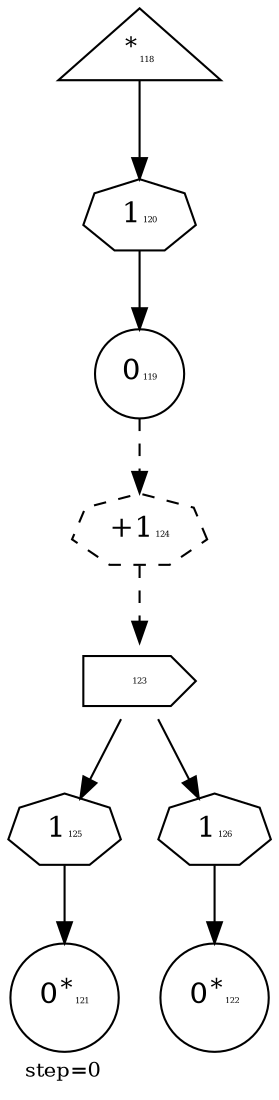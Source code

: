 digraph {
  graph  [labelloc=bottom,labeljust=left,fontsize="10",label="step=0"];
  "118" [shape=triangle,peripheries="1",label=<<SUP>*</SUP><FONT POINT-SIZE='4'>118</FONT>>,labelfontcolor=black,color=black];
  "119" [shape=circle,peripheries="1",label=<0<FONT POINT-SIZE='4'>119</FONT>>,labelfontcolor=black,color=black];
  "121" [shape=circle,peripheries="1",label=<0<SUP>*</SUP><FONT POINT-SIZE='4'>121</FONT>>,labelfontcolor=black,color=black];
  "122" [shape=circle,peripheries="1",label=<0<SUP>*</SUP><FONT POINT-SIZE='4'>122</FONT>>,labelfontcolor=black,color=black];
  "123" [shape=cds,peripheries="1",label=<<FONT POINT-SIZE='4'>123</FONT>>,labelfontcolor=black,color=black];
  "120" [label=<1<FONT POINT-SIZE='4'>120</FONT>>,peripheries="1",color=black,shape=septagon];
  "118" -> "120" [color=black];
  "120" -> "119" [color=black];
  "125" [label=<1<FONT POINT-SIZE='4'>125</FONT>>,peripheries="1",color=black,shape=septagon];
  "123" -> "125" [color=black];
  "125" -> "121" [color=black];
  "126" [label=<1<FONT POINT-SIZE='4'>126</FONT>>,peripheries="1",color=black,shape=septagon];
  "123" -> "126" [color=black];
  "126" -> "122" [color=black];
  "124" [label=<+1<FONT POINT-SIZE='4'>124</FONT>>,peripheries="1",color=black,style=dashed,shape=septagon];
  "119" -> "124" [style=dashed,color=black];
  "124" -> "123" [style=dashed,color=black];
}